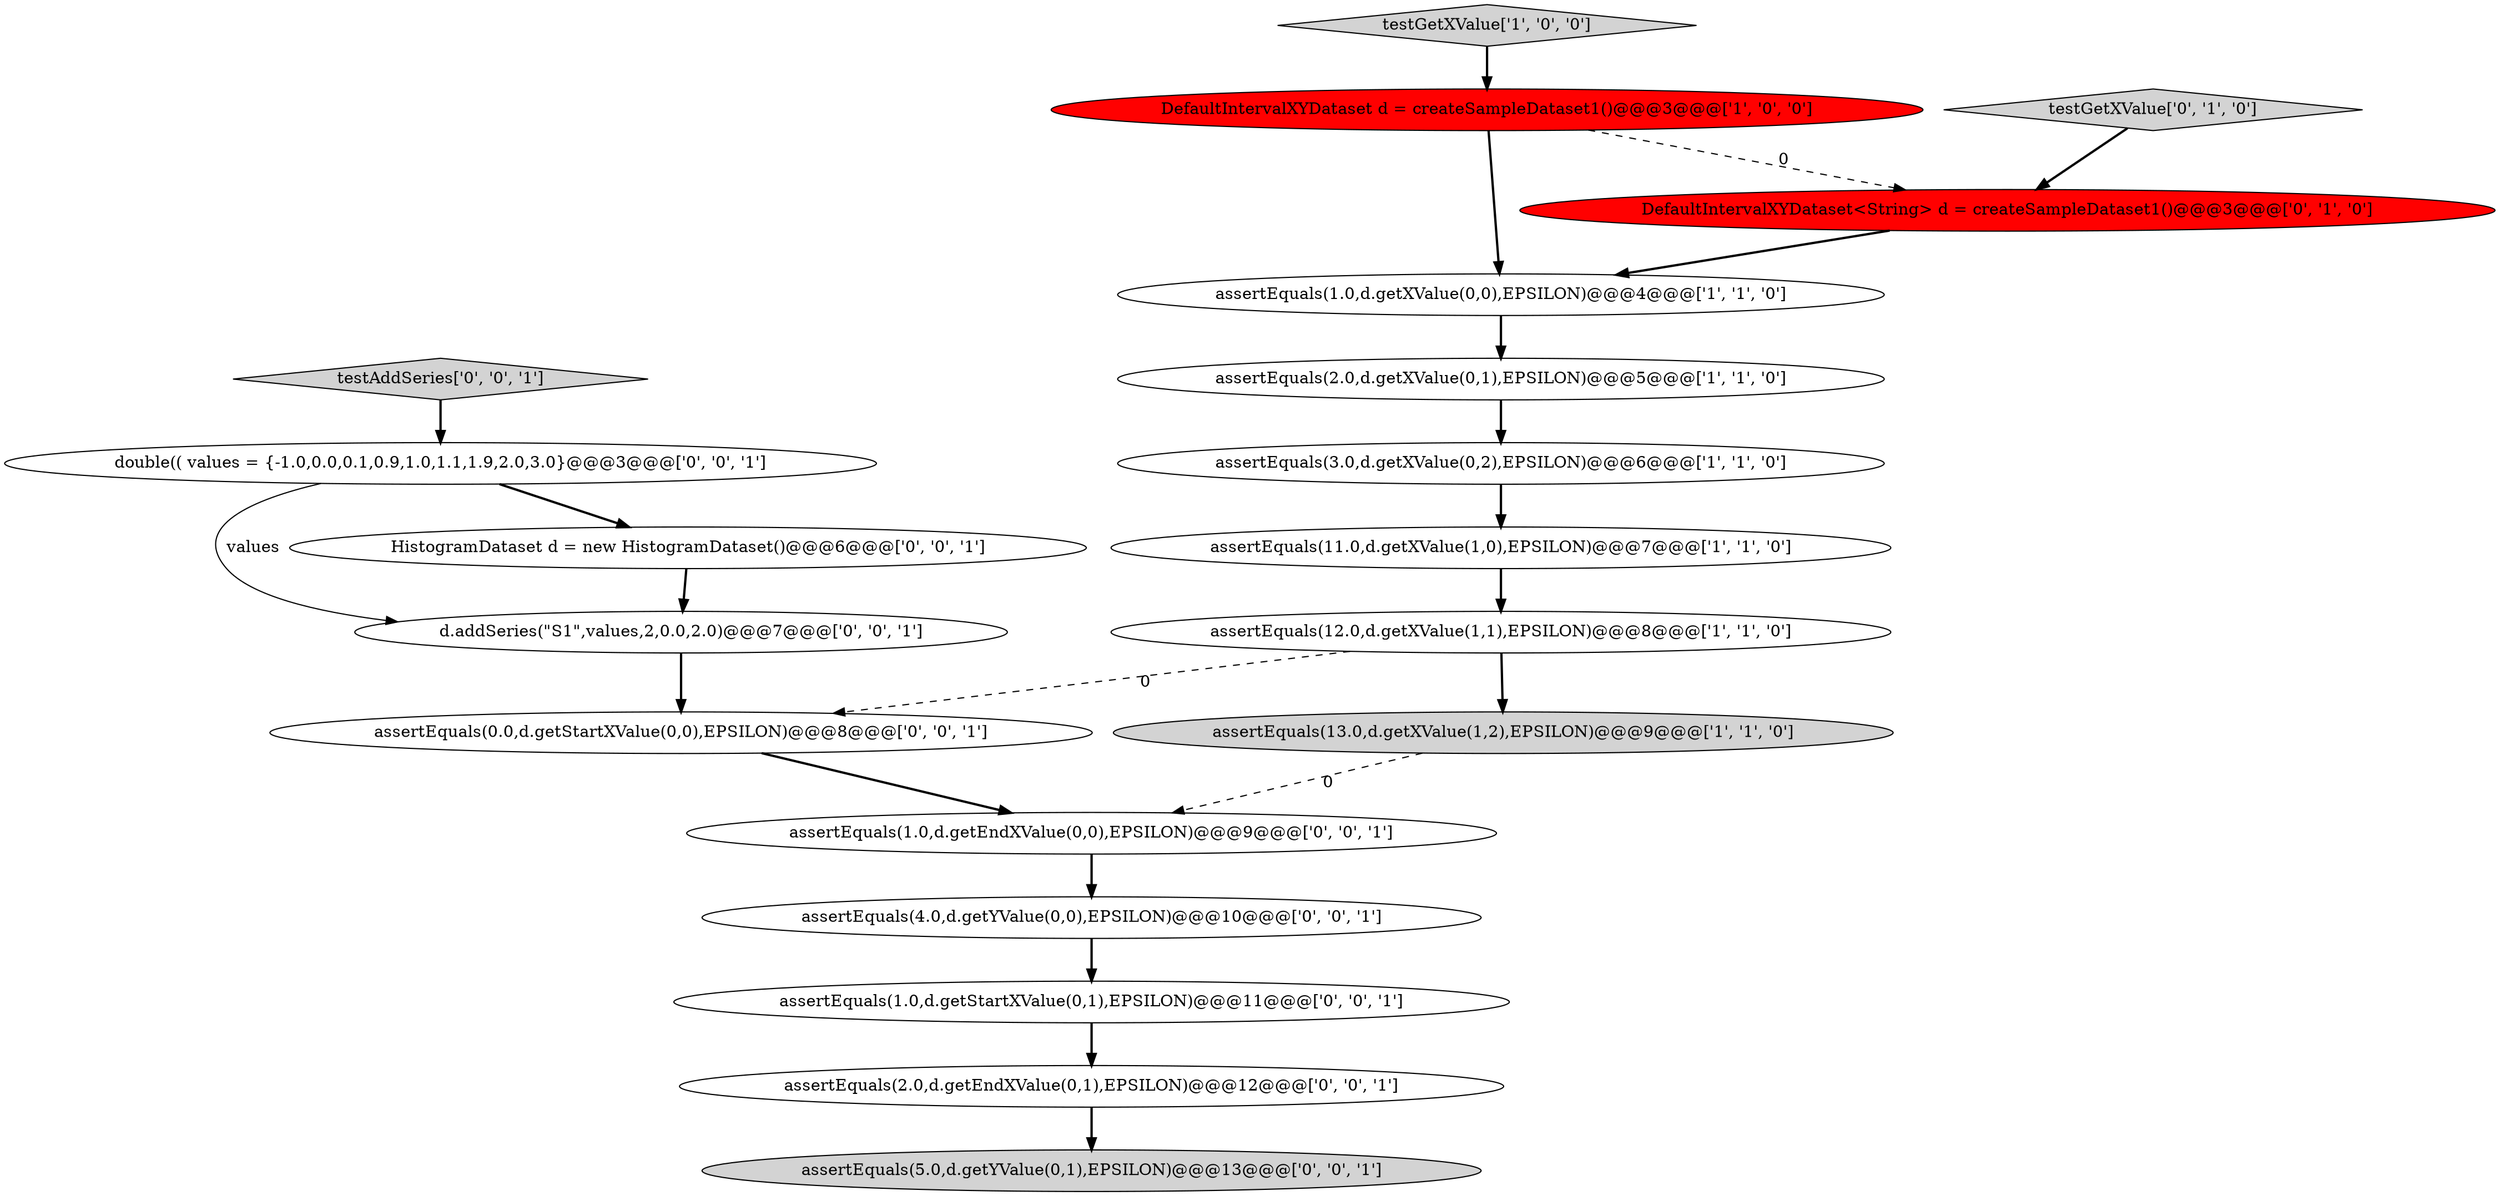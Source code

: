 digraph {
2 [style = filled, label = "assertEquals(1.0,d.getXValue(0,0),EPSILON)@@@4@@@['1', '1', '0']", fillcolor = white, shape = ellipse image = "AAA0AAABBB1BBB"];
12 [style = filled, label = "assertEquals(1.0,d.getEndXValue(0,0),EPSILON)@@@9@@@['0', '0', '1']", fillcolor = white, shape = ellipse image = "AAA0AAABBB3BBB"];
15 [style = filled, label = "assertEquals(5.0,d.getYValue(0,1),EPSILON)@@@13@@@['0', '0', '1']", fillcolor = lightgray, shape = ellipse image = "AAA0AAABBB3BBB"];
9 [style = filled, label = "DefaultIntervalXYDataset<String> d = createSampleDataset1()@@@3@@@['0', '1', '0']", fillcolor = red, shape = ellipse image = "AAA1AAABBB2BBB"];
17 [style = filled, label = "double(( values = {-1.0,0.0,0.1,0.9,1.0,1.1,1.9,2.0,3.0}@@@3@@@['0', '0', '1']", fillcolor = white, shape = ellipse image = "AAA0AAABBB3BBB"];
11 [style = filled, label = "d.addSeries(\"S1\",values,2,0.0,2.0)@@@7@@@['0', '0', '1']", fillcolor = white, shape = ellipse image = "AAA0AAABBB3BBB"];
0 [style = filled, label = "assertEquals(13.0,d.getXValue(1,2),EPSILON)@@@9@@@['1', '1', '0']", fillcolor = lightgray, shape = ellipse image = "AAA0AAABBB1BBB"];
18 [style = filled, label = "testAddSeries['0', '0', '1']", fillcolor = lightgray, shape = diamond image = "AAA0AAABBB3BBB"];
4 [style = filled, label = "assertEquals(11.0,d.getXValue(1,0),EPSILON)@@@7@@@['1', '1', '0']", fillcolor = white, shape = ellipse image = "AAA0AAABBB1BBB"];
14 [style = filled, label = "assertEquals(0.0,d.getStartXValue(0,0),EPSILON)@@@8@@@['0', '0', '1']", fillcolor = white, shape = ellipse image = "AAA0AAABBB3BBB"];
5 [style = filled, label = "DefaultIntervalXYDataset d = createSampleDataset1()@@@3@@@['1', '0', '0']", fillcolor = red, shape = ellipse image = "AAA1AAABBB1BBB"];
6 [style = filled, label = "testGetXValue['1', '0', '0']", fillcolor = lightgray, shape = diamond image = "AAA0AAABBB1BBB"];
8 [style = filled, label = "testGetXValue['0', '1', '0']", fillcolor = lightgray, shape = diamond image = "AAA0AAABBB2BBB"];
10 [style = filled, label = "HistogramDataset d = new HistogramDataset()@@@6@@@['0', '0', '1']", fillcolor = white, shape = ellipse image = "AAA0AAABBB3BBB"];
3 [style = filled, label = "assertEquals(2.0,d.getXValue(0,1),EPSILON)@@@5@@@['1', '1', '0']", fillcolor = white, shape = ellipse image = "AAA0AAABBB1BBB"];
7 [style = filled, label = "assertEquals(12.0,d.getXValue(1,1),EPSILON)@@@8@@@['1', '1', '0']", fillcolor = white, shape = ellipse image = "AAA0AAABBB1BBB"];
13 [style = filled, label = "assertEquals(1.0,d.getStartXValue(0,1),EPSILON)@@@11@@@['0', '0', '1']", fillcolor = white, shape = ellipse image = "AAA0AAABBB3BBB"];
19 [style = filled, label = "assertEquals(2.0,d.getEndXValue(0,1),EPSILON)@@@12@@@['0', '0', '1']", fillcolor = white, shape = ellipse image = "AAA0AAABBB3BBB"];
1 [style = filled, label = "assertEquals(3.0,d.getXValue(0,2),EPSILON)@@@6@@@['1', '1', '0']", fillcolor = white, shape = ellipse image = "AAA0AAABBB1BBB"];
16 [style = filled, label = "assertEquals(4.0,d.getYValue(0,0),EPSILON)@@@10@@@['0', '0', '1']", fillcolor = white, shape = ellipse image = "AAA0AAABBB3BBB"];
17->10 [style = bold, label=""];
1->4 [style = bold, label=""];
16->13 [style = bold, label=""];
3->1 [style = bold, label=""];
11->14 [style = bold, label=""];
9->2 [style = bold, label=""];
7->14 [style = dashed, label="0"];
2->3 [style = bold, label=""];
18->17 [style = bold, label=""];
5->9 [style = dashed, label="0"];
7->0 [style = bold, label=""];
12->16 [style = bold, label=""];
0->12 [style = dashed, label="0"];
4->7 [style = bold, label=""];
6->5 [style = bold, label=""];
5->2 [style = bold, label=""];
13->19 [style = bold, label=""];
14->12 [style = bold, label=""];
17->11 [style = solid, label="values"];
8->9 [style = bold, label=""];
19->15 [style = bold, label=""];
10->11 [style = bold, label=""];
}
